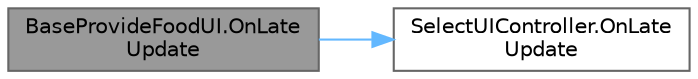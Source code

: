 digraph "BaseProvideFoodUI.OnLateUpdate"
{
 // LATEX_PDF_SIZE
  bgcolor="transparent";
  edge [fontname=Helvetica,fontsize=10,labelfontname=Helvetica,labelfontsize=10];
  node [fontname=Helvetica,fontsize=10,shape=box,height=0.2,width=0.4];
  rankdir="LR";
  Node1 [id="Node000001",label="BaseProvideFoodUI.OnLate\lUpdate",height=0.2,width=0.4,color="gray40", fillcolor="grey60", style="filled", fontcolor="black",tooltip="常に動作、OnUpdateの後処理"];
  Node1 -> Node2 [id="edge2_Node000001_Node000002",color="steelblue1",style="solid",tooltip=" "];
  Node2 [id="Node000002",label="SelectUIController.OnLate\lUpdate",height=0.2,width=0.4,color="grey40", fillcolor="white", style="filled",URL="$class_select_u_i_controller.html#a4c693b99fa30040236b1b5cccf671e4b",tooltip=" "];
}
